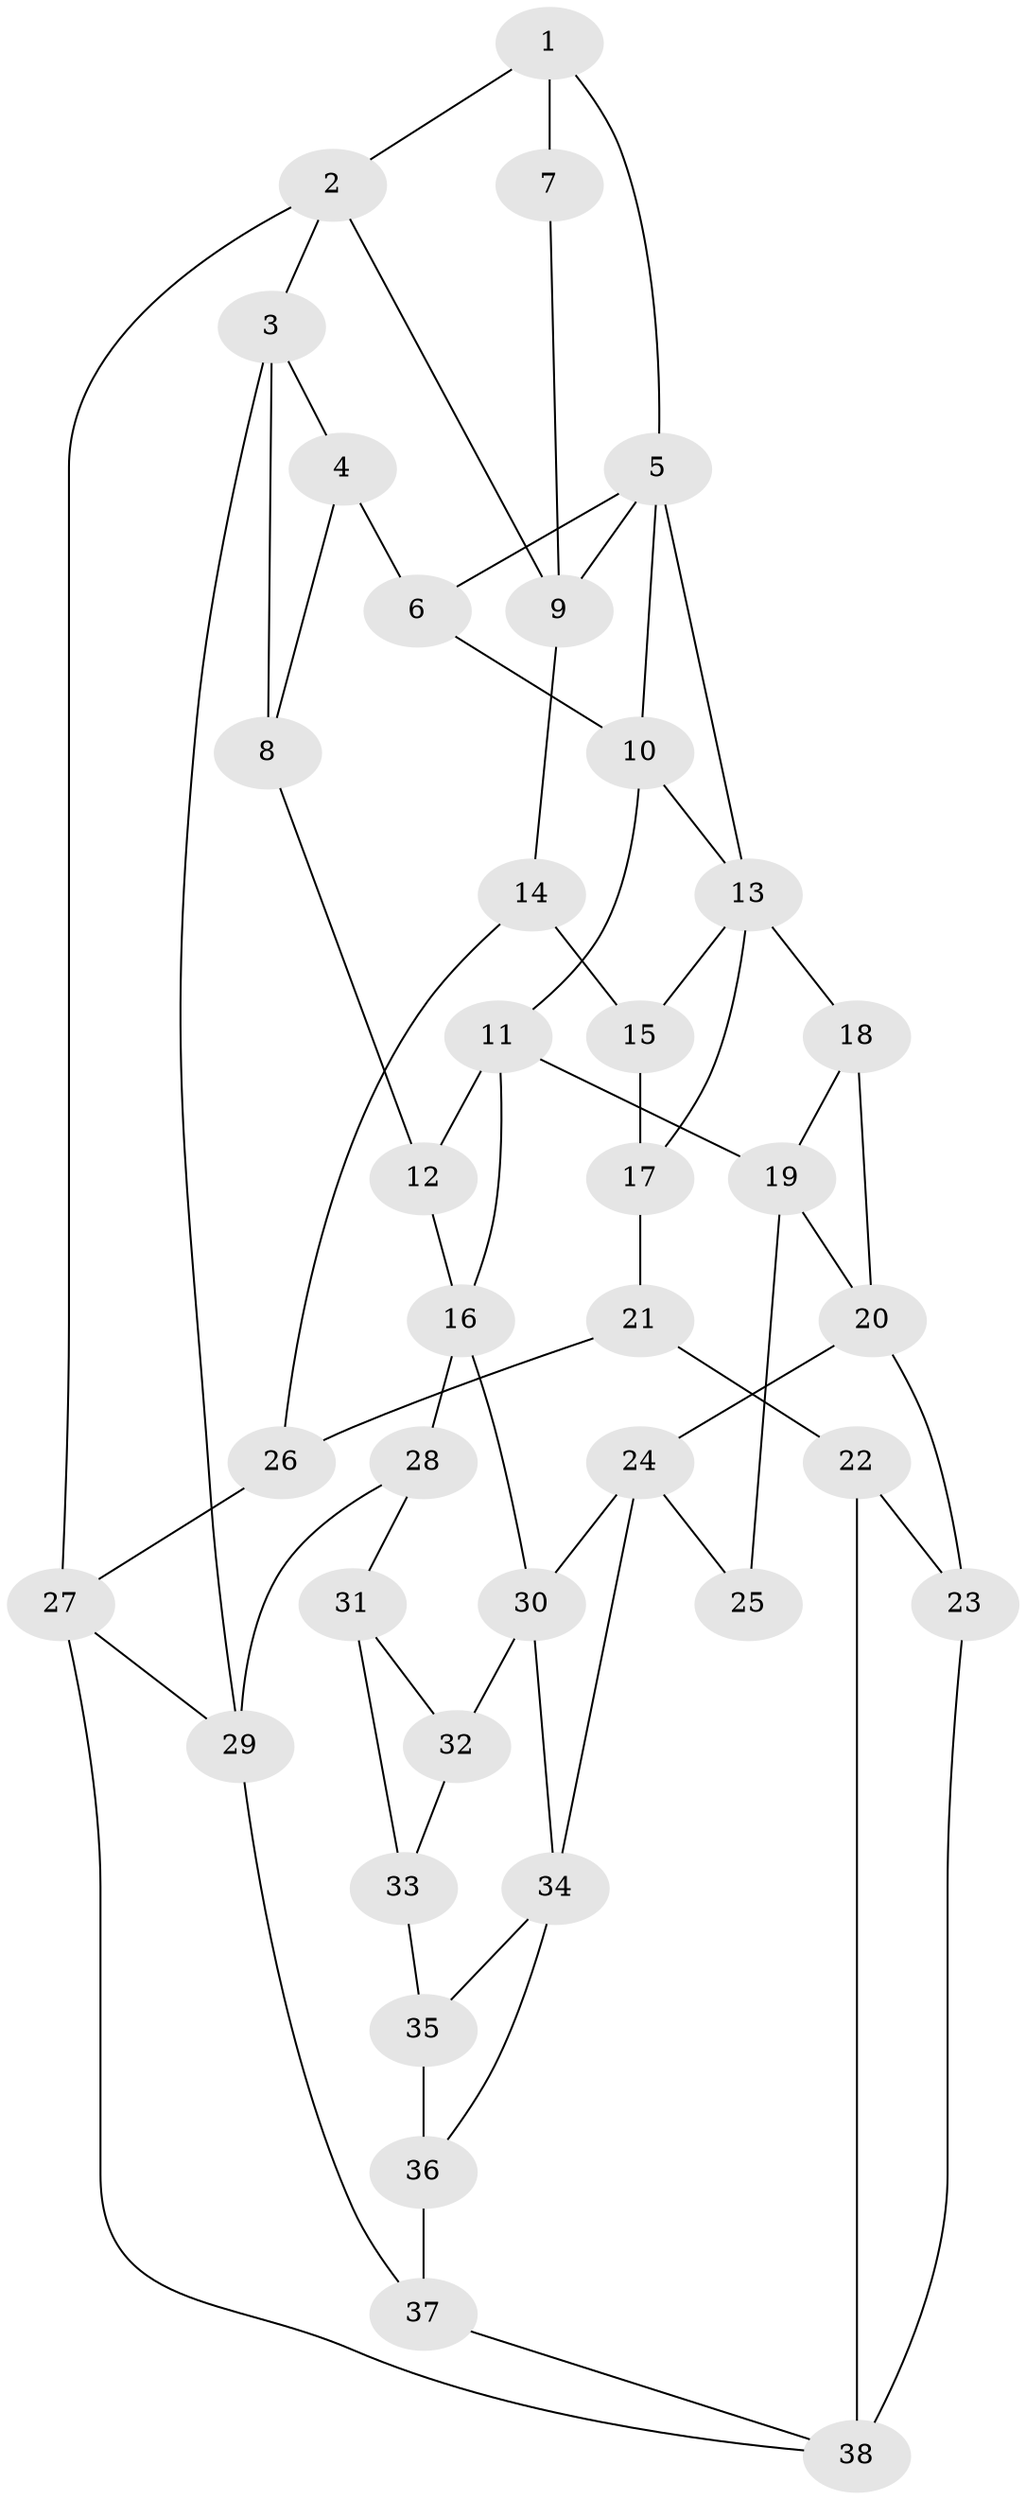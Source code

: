 // original degree distribution, {3: 0.031914893617021274, 4: 0.20212765957446807, 6: 0.20212765957446807, 5: 0.5638297872340425}
// Generated by graph-tools (version 1.1) at 2025/54/03/04/25 22:54:20]
// undirected, 38 vertices, 65 edges
graph export_dot {
  node [color=gray90,style=filled];
  1;
  2;
  3;
  4;
  5;
  6;
  7;
  8;
  9;
  10;
  11;
  12;
  13;
  14;
  15;
  16;
  17;
  18;
  19;
  20;
  21;
  22;
  23;
  24;
  25;
  26;
  27;
  28;
  29;
  30;
  31;
  32;
  33;
  34;
  35;
  36;
  37;
  38;
  1 -- 2 [weight=1.0];
  1 -- 5 [weight=1.0];
  1 -- 7 [weight=2.0];
  2 -- 3 [weight=1.0];
  2 -- 9 [weight=1.0];
  2 -- 27 [weight=1.0];
  3 -- 4 [weight=1.0];
  3 -- 8 [weight=1.0];
  3 -- 29 [weight=1.0];
  4 -- 6 [weight=1.0];
  4 -- 8 [weight=1.0];
  5 -- 6 [weight=1.0];
  5 -- 9 [weight=1.0];
  5 -- 10 [weight=1.0];
  5 -- 13 [weight=1.0];
  6 -- 10 [weight=1.0];
  7 -- 9 [weight=1.0];
  8 -- 12 [weight=2.0];
  9 -- 14 [weight=2.0];
  10 -- 11 [weight=2.0];
  10 -- 13 [weight=1.0];
  11 -- 12 [weight=1.0];
  11 -- 16 [weight=1.0];
  11 -- 19 [weight=2.0];
  12 -- 16 [weight=1.0];
  13 -- 15 [weight=1.0];
  13 -- 17 [weight=1.0];
  13 -- 18 [weight=2.0];
  14 -- 15 [weight=2.0];
  14 -- 26 [weight=2.0];
  15 -- 17 [weight=1.0];
  16 -- 28 [weight=1.0];
  16 -- 30 [weight=1.0];
  17 -- 21 [weight=1.0];
  18 -- 19 [weight=1.0];
  18 -- 20 [weight=1.0];
  19 -- 20 [weight=1.0];
  19 -- 25 [weight=1.0];
  20 -- 23 [weight=2.0];
  20 -- 24 [weight=2.0];
  21 -- 22 [weight=2.0];
  21 -- 26 [weight=1.0];
  22 -- 23 [weight=2.0];
  22 -- 38 [weight=1.0];
  23 -- 38 [weight=2.0];
  24 -- 25 [weight=2.0];
  24 -- 30 [weight=1.0];
  24 -- 34 [weight=1.0];
  26 -- 27 [weight=1.0];
  27 -- 29 [weight=1.0];
  27 -- 38 [weight=1.0];
  28 -- 29 [weight=1.0];
  28 -- 31 [weight=1.0];
  29 -- 37 [weight=1.0];
  30 -- 32 [weight=1.0];
  30 -- 34 [weight=1.0];
  31 -- 32 [weight=1.0];
  31 -- 33 [weight=3.0];
  32 -- 33 [weight=1.0];
  33 -- 35 [weight=2.0];
  34 -- 35 [weight=1.0];
  34 -- 36 [weight=1.0];
  35 -- 36 [weight=3.0];
  36 -- 37 [weight=2.0];
  37 -- 38 [weight=1.0];
}
